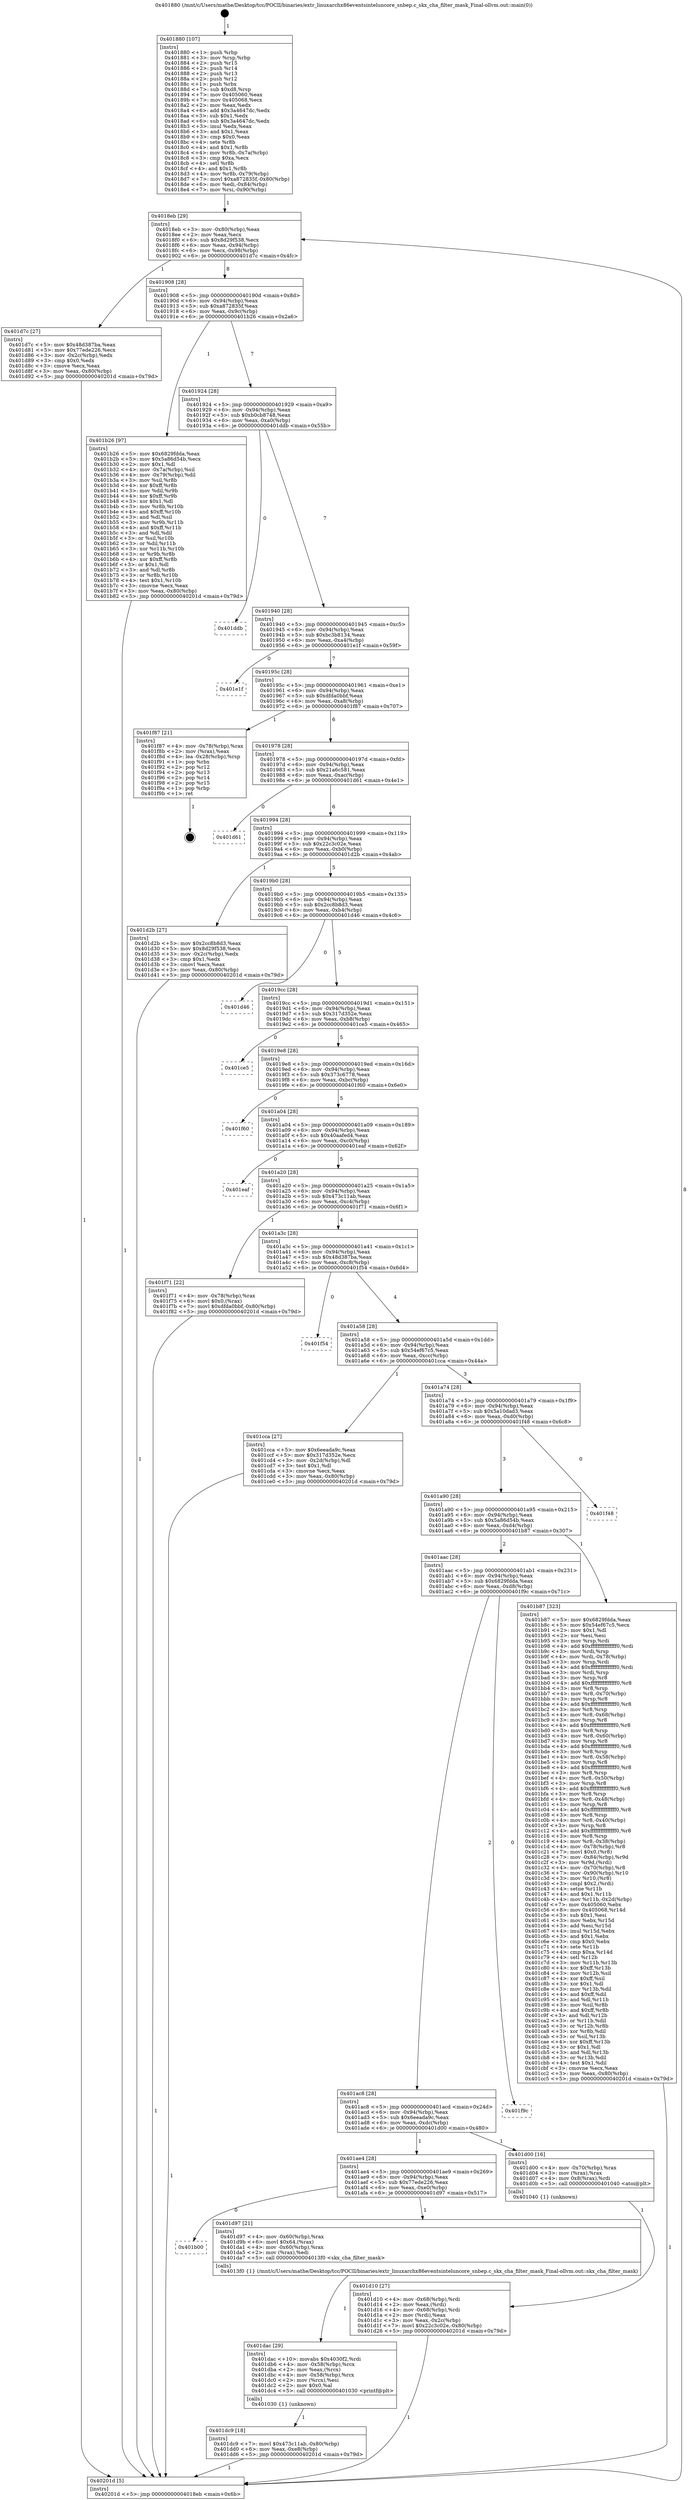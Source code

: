 digraph "0x401880" {
  label = "0x401880 (/mnt/c/Users/mathe/Desktop/tcc/POCII/binaries/extr_linuxarchx86eventsinteluncore_snbep.c_skx_cha_filter_mask_Final-ollvm.out::main(0))"
  labelloc = "t"
  node[shape=record]

  Entry [label="",width=0.3,height=0.3,shape=circle,fillcolor=black,style=filled]
  "0x4018eb" [label="{
     0x4018eb [29]\l
     | [instrs]\l
     &nbsp;&nbsp;0x4018eb \<+3\>: mov -0x80(%rbp),%eax\l
     &nbsp;&nbsp;0x4018ee \<+2\>: mov %eax,%ecx\l
     &nbsp;&nbsp;0x4018f0 \<+6\>: sub $0x8d29f538,%ecx\l
     &nbsp;&nbsp;0x4018f6 \<+6\>: mov %eax,-0x94(%rbp)\l
     &nbsp;&nbsp;0x4018fc \<+6\>: mov %ecx,-0x98(%rbp)\l
     &nbsp;&nbsp;0x401902 \<+6\>: je 0000000000401d7c \<main+0x4fc\>\l
  }"]
  "0x401d7c" [label="{
     0x401d7c [27]\l
     | [instrs]\l
     &nbsp;&nbsp;0x401d7c \<+5\>: mov $0x48d387ba,%eax\l
     &nbsp;&nbsp;0x401d81 \<+5\>: mov $0x77ede226,%ecx\l
     &nbsp;&nbsp;0x401d86 \<+3\>: mov -0x2c(%rbp),%edx\l
     &nbsp;&nbsp;0x401d89 \<+3\>: cmp $0x0,%edx\l
     &nbsp;&nbsp;0x401d8c \<+3\>: cmove %ecx,%eax\l
     &nbsp;&nbsp;0x401d8f \<+3\>: mov %eax,-0x80(%rbp)\l
     &nbsp;&nbsp;0x401d92 \<+5\>: jmp 000000000040201d \<main+0x79d\>\l
  }"]
  "0x401908" [label="{
     0x401908 [28]\l
     | [instrs]\l
     &nbsp;&nbsp;0x401908 \<+5\>: jmp 000000000040190d \<main+0x8d\>\l
     &nbsp;&nbsp;0x40190d \<+6\>: mov -0x94(%rbp),%eax\l
     &nbsp;&nbsp;0x401913 \<+5\>: sub $0xa872835f,%eax\l
     &nbsp;&nbsp;0x401918 \<+6\>: mov %eax,-0x9c(%rbp)\l
     &nbsp;&nbsp;0x40191e \<+6\>: je 0000000000401b26 \<main+0x2a6\>\l
  }"]
  Exit [label="",width=0.3,height=0.3,shape=circle,fillcolor=black,style=filled,peripheries=2]
  "0x401b26" [label="{
     0x401b26 [97]\l
     | [instrs]\l
     &nbsp;&nbsp;0x401b26 \<+5\>: mov $0x6829fdda,%eax\l
     &nbsp;&nbsp;0x401b2b \<+5\>: mov $0x5a86d54b,%ecx\l
     &nbsp;&nbsp;0x401b30 \<+2\>: mov $0x1,%dl\l
     &nbsp;&nbsp;0x401b32 \<+4\>: mov -0x7a(%rbp),%sil\l
     &nbsp;&nbsp;0x401b36 \<+4\>: mov -0x79(%rbp),%dil\l
     &nbsp;&nbsp;0x401b3a \<+3\>: mov %sil,%r8b\l
     &nbsp;&nbsp;0x401b3d \<+4\>: xor $0xff,%r8b\l
     &nbsp;&nbsp;0x401b41 \<+3\>: mov %dil,%r9b\l
     &nbsp;&nbsp;0x401b44 \<+4\>: xor $0xff,%r9b\l
     &nbsp;&nbsp;0x401b48 \<+3\>: xor $0x1,%dl\l
     &nbsp;&nbsp;0x401b4b \<+3\>: mov %r8b,%r10b\l
     &nbsp;&nbsp;0x401b4e \<+4\>: and $0xff,%r10b\l
     &nbsp;&nbsp;0x401b52 \<+3\>: and %dl,%sil\l
     &nbsp;&nbsp;0x401b55 \<+3\>: mov %r9b,%r11b\l
     &nbsp;&nbsp;0x401b58 \<+4\>: and $0xff,%r11b\l
     &nbsp;&nbsp;0x401b5c \<+3\>: and %dl,%dil\l
     &nbsp;&nbsp;0x401b5f \<+3\>: or %sil,%r10b\l
     &nbsp;&nbsp;0x401b62 \<+3\>: or %dil,%r11b\l
     &nbsp;&nbsp;0x401b65 \<+3\>: xor %r11b,%r10b\l
     &nbsp;&nbsp;0x401b68 \<+3\>: or %r9b,%r8b\l
     &nbsp;&nbsp;0x401b6b \<+4\>: xor $0xff,%r8b\l
     &nbsp;&nbsp;0x401b6f \<+3\>: or $0x1,%dl\l
     &nbsp;&nbsp;0x401b72 \<+3\>: and %dl,%r8b\l
     &nbsp;&nbsp;0x401b75 \<+3\>: or %r8b,%r10b\l
     &nbsp;&nbsp;0x401b78 \<+4\>: test $0x1,%r10b\l
     &nbsp;&nbsp;0x401b7c \<+3\>: cmovne %ecx,%eax\l
     &nbsp;&nbsp;0x401b7f \<+3\>: mov %eax,-0x80(%rbp)\l
     &nbsp;&nbsp;0x401b82 \<+5\>: jmp 000000000040201d \<main+0x79d\>\l
  }"]
  "0x401924" [label="{
     0x401924 [28]\l
     | [instrs]\l
     &nbsp;&nbsp;0x401924 \<+5\>: jmp 0000000000401929 \<main+0xa9\>\l
     &nbsp;&nbsp;0x401929 \<+6\>: mov -0x94(%rbp),%eax\l
     &nbsp;&nbsp;0x40192f \<+5\>: sub $0xb0cb8748,%eax\l
     &nbsp;&nbsp;0x401934 \<+6\>: mov %eax,-0xa0(%rbp)\l
     &nbsp;&nbsp;0x40193a \<+6\>: je 0000000000401ddb \<main+0x55b\>\l
  }"]
  "0x40201d" [label="{
     0x40201d [5]\l
     | [instrs]\l
     &nbsp;&nbsp;0x40201d \<+5\>: jmp 00000000004018eb \<main+0x6b\>\l
  }"]
  "0x401880" [label="{
     0x401880 [107]\l
     | [instrs]\l
     &nbsp;&nbsp;0x401880 \<+1\>: push %rbp\l
     &nbsp;&nbsp;0x401881 \<+3\>: mov %rsp,%rbp\l
     &nbsp;&nbsp;0x401884 \<+2\>: push %r15\l
     &nbsp;&nbsp;0x401886 \<+2\>: push %r14\l
     &nbsp;&nbsp;0x401888 \<+2\>: push %r13\l
     &nbsp;&nbsp;0x40188a \<+2\>: push %r12\l
     &nbsp;&nbsp;0x40188c \<+1\>: push %rbx\l
     &nbsp;&nbsp;0x40188d \<+7\>: sub $0xd8,%rsp\l
     &nbsp;&nbsp;0x401894 \<+7\>: mov 0x405060,%eax\l
     &nbsp;&nbsp;0x40189b \<+7\>: mov 0x405068,%ecx\l
     &nbsp;&nbsp;0x4018a2 \<+2\>: mov %eax,%edx\l
     &nbsp;&nbsp;0x4018a4 \<+6\>: add $0x3a4647dc,%edx\l
     &nbsp;&nbsp;0x4018aa \<+3\>: sub $0x1,%edx\l
     &nbsp;&nbsp;0x4018ad \<+6\>: sub $0x3a4647dc,%edx\l
     &nbsp;&nbsp;0x4018b3 \<+3\>: imul %edx,%eax\l
     &nbsp;&nbsp;0x4018b6 \<+3\>: and $0x1,%eax\l
     &nbsp;&nbsp;0x4018b9 \<+3\>: cmp $0x0,%eax\l
     &nbsp;&nbsp;0x4018bc \<+4\>: sete %r8b\l
     &nbsp;&nbsp;0x4018c0 \<+4\>: and $0x1,%r8b\l
     &nbsp;&nbsp;0x4018c4 \<+4\>: mov %r8b,-0x7a(%rbp)\l
     &nbsp;&nbsp;0x4018c8 \<+3\>: cmp $0xa,%ecx\l
     &nbsp;&nbsp;0x4018cb \<+4\>: setl %r8b\l
     &nbsp;&nbsp;0x4018cf \<+4\>: and $0x1,%r8b\l
     &nbsp;&nbsp;0x4018d3 \<+4\>: mov %r8b,-0x79(%rbp)\l
     &nbsp;&nbsp;0x4018d7 \<+7\>: movl $0xa872835f,-0x80(%rbp)\l
     &nbsp;&nbsp;0x4018de \<+6\>: mov %edi,-0x84(%rbp)\l
     &nbsp;&nbsp;0x4018e4 \<+7\>: mov %rsi,-0x90(%rbp)\l
  }"]
  "0x401dc9" [label="{
     0x401dc9 [18]\l
     | [instrs]\l
     &nbsp;&nbsp;0x401dc9 \<+7\>: movl $0x473c11ab,-0x80(%rbp)\l
     &nbsp;&nbsp;0x401dd0 \<+6\>: mov %eax,-0xe8(%rbp)\l
     &nbsp;&nbsp;0x401dd6 \<+5\>: jmp 000000000040201d \<main+0x79d\>\l
  }"]
  "0x401ddb" [label="{
     0x401ddb\l
  }", style=dashed]
  "0x401940" [label="{
     0x401940 [28]\l
     | [instrs]\l
     &nbsp;&nbsp;0x401940 \<+5\>: jmp 0000000000401945 \<main+0xc5\>\l
     &nbsp;&nbsp;0x401945 \<+6\>: mov -0x94(%rbp),%eax\l
     &nbsp;&nbsp;0x40194b \<+5\>: sub $0xbc3b8134,%eax\l
     &nbsp;&nbsp;0x401950 \<+6\>: mov %eax,-0xa4(%rbp)\l
     &nbsp;&nbsp;0x401956 \<+6\>: je 0000000000401e1f \<main+0x59f\>\l
  }"]
  "0x401dac" [label="{
     0x401dac [29]\l
     | [instrs]\l
     &nbsp;&nbsp;0x401dac \<+10\>: movabs $0x4030f2,%rdi\l
     &nbsp;&nbsp;0x401db6 \<+4\>: mov -0x58(%rbp),%rcx\l
     &nbsp;&nbsp;0x401dba \<+2\>: mov %eax,(%rcx)\l
     &nbsp;&nbsp;0x401dbc \<+4\>: mov -0x58(%rbp),%rcx\l
     &nbsp;&nbsp;0x401dc0 \<+2\>: mov (%rcx),%esi\l
     &nbsp;&nbsp;0x401dc2 \<+2\>: mov $0x0,%al\l
     &nbsp;&nbsp;0x401dc4 \<+5\>: call 0000000000401030 \<printf@plt\>\l
     | [calls]\l
     &nbsp;&nbsp;0x401030 \{1\} (unknown)\l
  }"]
  "0x401e1f" [label="{
     0x401e1f\l
  }", style=dashed]
  "0x40195c" [label="{
     0x40195c [28]\l
     | [instrs]\l
     &nbsp;&nbsp;0x40195c \<+5\>: jmp 0000000000401961 \<main+0xe1\>\l
     &nbsp;&nbsp;0x401961 \<+6\>: mov -0x94(%rbp),%eax\l
     &nbsp;&nbsp;0x401967 \<+5\>: sub $0xdfda0bbf,%eax\l
     &nbsp;&nbsp;0x40196c \<+6\>: mov %eax,-0xa8(%rbp)\l
     &nbsp;&nbsp;0x401972 \<+6\>: je 0000000000401f87 \<main+0x707\>\l
  }"]
  "0x401b00" [label="{
     0x401b00\l
  }", style=dashed]
  "0x401f87" [label="{
     0x401f87 [21]\l
     | [instrs]\l
     &nbsp;&nbsp;0x401f87 \<+4\>: mov -0x78(%rbp),%rax\l
     &nbsp;&nbsp;0x401f8b \<+2\>: mov (%rax),%eax\l
     &nbsp;&nbsp;0x401f8d \<+4\>: lea -0x28(%rbp),%rsp\l
     &nbsp;&nbsp;0x401f91 \<+1\>: pop %rbx\l
     &nbsp;&nbsp;0x401f92 \<+2\>: pop %r12\l
     &nbsp;&nbsp;0x401f94 \<+2\>: pop %r13\l
     &nbsp;&nbsp;0x401f96 \<+2\>: pop %r14\l
     &nbsp;&nbsp;0x401f98 \<+2\>: pop %r15\l
     &nbsp;&nbsp;0x401f9a \<+1\>: pop %rbp\l
     &nbsp;&nbsp;0x401f9b \<+1\>: ret\l
  }"]
  "0x401978" [label="{
     0x401978 [28]\l
     | [instrs]\l
     &nbsp;&nbsp;0x401978 \<+5\>: jmp 000000000040197d \<main+0xfd\>\l
     &nbsp;&nbsp;0x40197d \<+6\>: mov -0x94(%rbp),%eax\l
     &nbsp;&nbsp;0x401983 \<+5\>: sub $0x21a6c581,%eax\l
     &nbsp;&nbsp;0x401988 \<+6\>: mov %eax,-0xac(%rbp)\l
     &nbsp;&nbsp;0x40198e \<+6\>: je 0000000000401d61 \<main+0x4e1\>\l
  }"]
  "0x401d97" [label="{
     0x401d97 [21]\l
     | [instrs]\l
     &nbsp;&nbsp;0x401d97 \<+4\>: mov -0x60(%rbp),%rax\l
     &nbsp;&nbsp;0x401d9b \<+6\>: movl $0x64,(%rax)\l
     &nbsp;&nbsp;0x401da1 \<+4\>: mov -0x60(%rbp),%rax\l
     &nbsp;&nbsp;0x401da5 \<+2\>: mov (%rax),%edi\l
     &nbsp;&nbsp;0x401da7 \<+5\>: call 00000000004013f0 \<skx_cha_filter_mask\>\l
     | [calls]\l
     &nbsp;&nbsp;0x4013f0 \{1\} (/mnt/c/Users/mathe/Desktop/tcc/POCII/binaries/extr_linuxarchx86eventsinteluncore_snbep.c_skx_cha_filter_mask_Final-ollvm.out::skx_cha_filter_mask)\l
  }"]
  "0x401d61" [label="{
     0x401d61\l
  }", style=dashed]
  "0x401994" [label="{
     0x401994 [28]\l
     | [instrs]\l
     &nbsp;&nbsp;0x401994 \<+5\>: jmp 0000000000401999 \<main+0x119\>\l
     &nbsp;&nbsp;0x401999 \<+6\>: mov -0x94(%rbp),%eax\l
     &nbsp;&nbsp;0x40199f \<+5\>: sub $0x22c3c02e,%eax\l
     &nbsp;&nbsp;0x4019a4 \<+6\>: mov %eax,-0xb0(%rbp)\l
     &nbsp;&nbsp;0x4019aa \<+6\>: je 0000000000401d2b \<main+0x4ab\>\l
  }"]
  "0x401d10" [label="{
     0x401d10 [27]\l
     | [instrs]\l
     &nbsp;&nbsp;0x401d10 \<+4\>: mov -0x68(%rbp),%rdi\l
     &nbsp;&nbsp;0x401d14 \<+2\>: mov %eax,(%rdi)\l
     &nbsp;&nbsp;0x401d16 \<+4\>: mov -0x68(%rbp),%rdi\l
     &nbsp;&nbsp;0x401d1a \<+2\>: mov (%rdi),%eax\l
     &nbsp;&nbsp;0x401d1c \<+3\>: mov %eax,-0x2c(%rbp)\l
     &nbsp;&nbsp;0x401d1f \<+7\>: movl $0x22c3c02e,-0x80(%rbp)\l
     &nbsp;&nbsp;0x401d26 \<+5\>: jmp 000000000040201d \<main+0x79d\>\l
  }"]
  "0x401d2b" [label="{
     0x401d2b [27]\l
     | [instrs]\l
     &nbsp;&nbsp;0x401d2b \<+5\>: mov $0x2cc8b8d3,%eax\l
     &nbsp;&nbsp;0x401d30 \<+5\>: mov $0x8d29f538,%ecx\l
     &nbsp;&nbsp;0x401d35 \<+3\>: mov -0x2c(%rbp),%edx\l
     &nbsp;&nbsp;0x401d38 \<+3\>: cmp $0x1,%edx\l
     &nbsp;&nbsp;0x401d3b \<+3\>: cmovl %ecx,%eax\l
     &nbsp;&nbsp;0x401d3e \<+3\>: mov %eax,-0x80(%rbp)\l
     &nbsp;&nbsp;0x401d41 \<+5\>: jmp 000000000040201d \<main+0x79d\>\l
  }"]
  "0x4019b0" [label="{
     0x4019b0 [28]\l
     | [instrs]\l
     &nbsp;&nbsp;0x4019b0 \<+5\>: jmp 00000000004019b5 \<main+0x135\>\l
     &nbsp;&nbsp;0x4019b5 \<+6\>: mov -0x94(%rbp),%eax\l
     &nbsp;&nbsp;0x4019bb \<+5\>: sub $0x2cc8b8d3,%eax\l
     &nbsp;&nbsp;0x4019c0 \<+6\>: mov %eax,-0xb4(%rbp)\l
     &nbsp;&nbsp;0x4019c6 \<+6\>: je 0000000000401d46 \<main+0x4c6\>\l
  }"]
  "0x401ae4" [label="{
     0x401ae4 [28]\l
     | [instrs]\l
     &nbsp;&nbsp;0x401ae4 \<+5\>: jmp 0000000000401ae9 \<main+0x269\>\l
     &nbsp;&nbsp;0x401ae9 \<+6\>: mov -0x94(%rbp),%eax\l
     &nbsp;&nbsp;0x401aef \<+5\>: sub $0x77ede226,%eax\l
     &nbsp;&nbsp;0x401af4 \<+6\>: mov %eax,-0xe0(%rbp)\l
     &nbsp;&nbsp;0x401afa \<+6\>: je 0000000000401d97 \<main+0x517\>\l
  }"]
  "0x401d46" [label="{
     0x401d46\l
  }", style=dashed]
  "0x4019cc" [label="{
     0x4019cc [28]\l
     | [instrs]\l
     &nbsp;&nbsp;0x4019cc \<+5\>: jmp 00000000004019d1 \<main+0x151\>\l
     &nbsp;&nbsp;0x4019d1 \<+6\>: mov -0x94(%rbp),%eax\l
     &nbsp;&nbsp;0x4019d7 \<+5\>: sub $0x317d352e,%eax\l
     &nbsp;&nbsp;0x4019dc \<+6\>: mov %eax,-0xb8(%rbp)\l
     &nbsp;&nbsp;0x4019e2 \<+6\>: je 0000000000401ce5 \<main+0x465\>\l
  }"]
  "0x401d00" [label="{
     0x401d00 [16]\l
     | [instrs]\l
     &nbsp;&nbsp;0x401d00 \<+4\>: mov -0x70(%rbp),%rax\l
     &nbsp;&nbsp;0x401d04 \<+3\>: mov (%rax),%rax\l
     &nbsp;&nbsp;0x401d07 \<+4\>: mov 0x8(%rax),%rdi\l
     &nbsp;&nbsp;0x401d0b \<+5\>: call 0000000000401040 \<atoi@plt\>\l
     | [calls]\l
     &nbsp;&nbsp;0x401040 \{1\} (unknown)\l
  }"]
  "0x401ce5" [label="{
     0x401ce5\l
  }", style=dashed]
  "0x4019e8" [label="{
     0x4019e8 [28]\l
     | [instrs]\l
     &nbsp;&nbsp;0x4019e8 \<+5\>: jmp 00000000004019ed \<main+0x16d\>\l
     &nbsp;&nbsp;0x4019ed \<+6\>: mov -0x94(%rbp),%eax\l
     &nbsp;&nbsp;0x4019f3 \<+5\>: sub $0x373c6778,%eax\l
     &nbsp;&nbsp;0x4019f8 \<+6\>: mov %eax,-0xbc(%rbp)\l
     &nbsp;&nbsp;0x4019fe \<+6\>: je 0000000000401f60 \<main+0x6e0\>\l
  }"]
  "0x401ac8" [label="{
     0x401ac8 [28]\l
     | [instrs]\l
     &nbsp;&nbsp;0x401ac8 \<+5\>: jmp 0000000000401acd \<main+0x24d\>\l
     &nbsp;&nbsp;0x401acd \<+6\>: mov -0x94(%rbp),%eax\l
     &nbsp;&nbsp;0x401ad3 \<+5\>: sub $0x6eeada9c,%eax\l
     &nbsp;&nbsp;0x401ad8 \<+6\>: mov %eax,-0xdc(%rbp)\l
     &nbsp;&nbsp;0x401ade \<+6\>: je 0000000000401d00 \<main+0x480\>\l
  }"]
  "0x401f60" [label="{
     0x401f60\l
  }", style=dashed]
  "0x401a04" [label="{
     0x401a04 [28]\l
     | [instrs]\l
     &nbsp;&nbsp;0x401a04 \<+5\>: jmp 0000000000401a09 \<main+0x189\>\l
     &nbsp;&nbsp;0x401a09 \<+6\>: mov -0x94(%rbp),%eax\l
     &nbsp;&nbsp;0x401a0f \<+5\>: sub $0x40aafed4,%eax\l
     &nbsp;&nbsp;0x401a14 \<+6\>: mov %eax,-0xc0(%rbp)\l
     &nbsp;&nbsp;0x401a1a \<+6\>: je 0000000000401eaf \<main+0x62f\>\l
  }"]
  "0x401f9c" [label="{
     0x401f9c\l
  }", style=dashed]
  "0x401eaf" [label="{
     0x401eaf\l
  }", style=dashed]
  "0x401a20" [label="{
     0x401a20 [28]\l
     | [instrs]\l
     &nbsp;&nbsp;0x401a20 \<+5\>: jmp 0000000000401a25 \<main+0x1a5\>\l
     &nbsp;&nbsp;0x401a25 \<+6\>: mov -0x94(%rbp),%eax\l
     &nbsp;&nbsp;0x401a2b \<+5\>: sub $0x473c11ab,%eax\l
     &nbsp;&nbsp;0x401a30 \<+6\>: mov %eax,-0xc4(%rbp)\l
     &nbsp;&nbsp;0x401a36 \<+6\>: je 0000000000401f71 \<main+0x6f1\>\l
  }"]
  "0x401aac" [label="{
     0x401aac [28]\l
     | [instrs]\l
     &nbsp;&nbsp;0x401aac \<+5\>: jmp 0000000000401ab1 \<main+0x231\>\l
     &nbsp;&nbsp;0x401ab1 \<+6\>: mov -0x94(%rbp),%eax\l
     &nbsp;&nbsp;0x401ab7 \<+5\>: sub $0x6829fdda,%eax\l
     &nbsp;&nbsp;0x401abc \<+6\>: mov %eax,-0xd8(%rbp)\l
     &nbsp;&nbsp;0x401ac2 \<+6\>: je 0000000000401f9c \<main+0x71c\>\l
  }"]
  "0x401f71" [label="{
     0x401f71 [22]\l
     | [instrs]\l
     &nbsp;&nbsp;0x401f71 \<+4\>: mov -0x78(%rbp),%rax\l
     &nbsp;&nbsp;0x401f75 \<+6\>: movl $0x0,(%rax)\l
     &nbsp;&nbsp;0x401f7b \<+7\>: movl $0xdfda0bbf,-0x80(%rbp)\l
     &nbsp;&nbsp;0x401f82 \<+5\>: jmp 000000000040201d \<main+0x79d\>\l
  }"]
  "0x401a3c" [label="{
     0x401a3c [28]\l
     | [instrs]\l
     &nbsp;&nbsp;0x401a3c \<+5\>: jmp 0000000000401a41 \<main+0x1c1\>\l
     &nbsp;&nbsp;0x401a41 \<+6\>: mov -0x94(%rbp),%eax\l
     &nbsp;&nbsp;0x401a47 \<+5\>: sub $0x48d387ba,%eax\l
     &nbsp;&nbsp;0x401a4c \<+6\>: mov %eax,-0xc8(%rbp)\l
     &nbsp;&nbsp;0x401a52 \<+6\>: je 0000000000401f54 \<main+0x6d4\>\l
  }"]
  "0x401b87" [label="{
     0x401b87 [323]\l
     | [instrs]\l
     &nbsp;&nbsp;0x401b87 \<+5\>: mov $0x6829fdda,%eax\l
     &nbsp;&nbsp;0x401b8c \<+5\>: mov $0x54ef67c5,%ecx\l
     &nbsp;&nbsp;0x401b91 \<+2\>: mov $0x1,%dl\l
     &nbsp;&nbsp;0x401b93 \<+2\>: xor %esi,%esi\l
     &nbsp;&nbsp;0x401b95 \<+3\>: mov %rsp,%rdi\l
     &nbsp;&nbsp;0x401b98 \<+4\>: add $0xfffffffffffffff0,%rdi\l
     &nbsp;&nbsp;0x401b9c \<+3\>: mov %rdi,%rsp\l
     &nbsp;&nbsp;0x401b9f \<+4\>: mov %rdi,-0x78(%rbp)\l
     &nbsp;&nbsp;0x401ba3 \<+3\>: mov %rsp,%rdi\l
     &nbsp;&nbsp;0x401ba6 \<+4\>: add $0xfffffffffffffff0,%rdi\l
     &nbsp;&nbsp;0x401baa \<+3\>: mov %rdi,%rsp\l
     &nbsp;&nbsp;0x401bad \<+3\>: mov %rsp,%r8\l
     &nbsp;&nbsp;0x401bb0 \<+4\>: add $0xfffffffffffffff0,%r8\l
     &nbsp;&nbsp;0x401bb4 \<+3\>: mov %r8,%rsp\l
     &nbsp;&nbsp;0x401bb7 \<+4\>: mov %r8,-0x70(%rbp)\l
     &nbsp;&nbsp;0x401bbb \<+3\>: mov %rsp,%r8\l
     &nbsp;&nbsp;0x401bbe \<+4\>: add $0xfffffffffffffff0,%r8\l
     &nbsp;&nbsp;0x401bc2 \<+3\>: mov %r8,%rsp\l
     &nbsp;&nbsp;0x401bc5 \<+4\>: mov %r8,-0x68(%rbp)\l
     &nbsp;&nbsp;0x401bc9 \<+3\>: mov %rsp,%r8\l
     &nbsp;&nbsp;0x401bcc \<+4\>: add $0xfffffffffffffff0,%r8\l
     &nbsp;&nbsp;0x401bd0 \<+3\>: mov %r8,%rsp\l
     &nbsp;&nbsp;0x401bd3 \<+4\>: mov %r8,-0x60(%rbp)\l
     &nbsp;&nbsp;0x401bd7 \<+3\>: mov %rsp,%r8\l
     &nbsp;&nbsp;0x401bda \<+4\>: add $0xfffffffffffffff0,%r8\l
     &nbsp;&nbsp;0x401bde \<+3\>: mov %r8,%rsp\l
     &nbsp;&nbsp;0x401be1 \<+4\>: mov %r8,-0x58(%rbp)\l
     &nbsp;&nbsp;0x401be5 \<+3\>: mov %rsp,%r8\l
     &nbsp;&nbsp;0x401be8 \<+4\>: add $0xfffffffffffffff0,%r8\l
     &nbsp;&nbsp;0x401bec \<+3\>: mov %r8,%rsp\l
     &nbsp;&nbsp;0x401bef \<+4\>: mov %r8,-0x50(%rbp)\l
     &nbsp;&nbsp;0x401bf3 \<+3\>: mov %rsp,%r8\l
     &nbsp;&nbsp;0x401bf6 \<+4\>: add $0xfffffffffffffff0,%r8\l
     &nbsp;&nbsp;0x401bfa \<+3\>: mov %r8,%rsp\l
     &nbsp;&nbsp;0x401bfd \<+4\>: mov %r8,-0x48(%rbp)\l
     &nbsp;&nbsp;0x401c01 \<+3\>: mov %rsp,%r8\l
     &nbsp;&nbsp;0x401c04 \<+4\>: add $0xfffffffffffffff0,%r8\l
     &nbsp;&nbsp;0x401c08 \<+3\>: mov %r8,%rsp\l
     &nbsp;&nbsp;0x401c0b \<+4\>: mov %r8,-0x40(%rbp)\l
     &nbsp;&nbsp;0x401c0f \<+3\>: mov %rsp,%r8\l
     &nbsp;&nbsp;0x401c12 \<+4\>: add $0xfffffffffffffff0,%r8\l
     &nbsp;&nbsp;0x401c16 \<+3\>: mov %r8,%rsp\l
     &nbsp;&nbsp;0x401c19 \<+4\>: mov %r8,-0x38(%rbp)\l
     &nbsp;&nbsp;0x401c1d \<+4\>: mov -0x78(%rbp),%r8\l
     &nbsp;&nbsp;0x401c21 \<+7\>: movl $0x0,(%r8)\l
     &nbsp;&nbsp;0x401c28 \<+7\>: mov -0x84(%rbp),%r9d\l
     &nbsp;&nbsp;0x401c2f \<+3\>: mov %r9d,(%rdi)\l
     &nbsp;&nbsp;0x401c32 \<+4\>: mov -0x70(%rbp),%r8\l
     &nbsp;&nbsp;0x401c36 \<+7\>: mov -0x90(%rbp),%r10\l
     &nbsp;&nbsp;0x401c3d \<+3\>: mov %r10,(%r8)\l
     &nbsp;&nbsp;0x401c40 \<+3\>: cmpl $0x2,(%rdi)\l
     &nbsp;&nbsp;0x401c43 \<+4\>: setne %r11b\l
     &nbsp;&nbsp;0x401c47 \<+4\>: and $0x1,%r11b\l
     &nbsp;&nbsp;0x401c4b \<+4\>: mov %r11b,-0x2d(%rbp)\l
     &nbsp;&nbsp;0x401c4f \<+7\>: mov 0x405060,%ebx\l
     &nbsp;&nbsp;0x401c56 \<+8\>: mov 0x405068,%r14d\l
     &nbsp;&nbsp;0x401c5e \<+3\>: sub $0x1,%esi\l
     &nbsp;&nbsp;0x401c61 \<+3\>: mov %ebx,%r15d\l
     &nbsp;&nbsp;0x401c64 \<+3\>: add %esi,%r15d\l
     &nbsp;&nbsp;0x401c67 \<+4\>: imul %r15d,%ebx\l
     &nbsp;&nbsp;0x401c6b \<+3\>: and $0x1,%ebx\l
     &nbsp;&nbsp;0x401c6e \<+3\>: cmp $0x0,%ebx\l
     &nbsp;&nbsp;0x401c71 \<+4\>: sete %r11b\l
     &nbsp;&nbsp;0x401c75 \<+4\>: cmp $0xa,%r14d\l
     &nbsp;&nbsp;0x401c79 \<+4\>: setl %r12b\l
     &nbsp;&nbsp;0x401c7d \<+3\>: mov %r11b,%r13b\l
     &nbsp;&nbsp;0x401c80 \<+4\>: xor $0xff,%r13b\l
     &nbsp;&nbsp;0x401c84 \<+3\>: mov %r12b,%sil\l
     &nbsp;&nbsp;0x401c87 \<+4\>: xor $0xff,%sil\l
     &nbsp;&nbsp;0x401c8b \<+3\>: xor $0x1,%dl\l
     &nbsp;&nbsp;0x401c8e \<+3\>: mov %r13b,%dil\l
     &nbsp;&nbsp;0x401c91 \<+4\>: and $0xff,%dil\l
     &nbsp;&nbsp;0x401c95 \<+3\>: and %dl,%r11b\l
     &nbsp;&nbsp;0x401c98 \<+3\>: mov %sil,%r8b\l
     &nbsp;&nbsp;0x401c9b \<+4\>: and $0xff,%r8b\l
     &nbsp;&nbsp;0x401c9f \<+3\>: and %dl,%r12b\l
     &nbsp;&nbsp;0x401ca2 \<+3\>: or %r11b,%dil\l
     &nbsp;&nbsp;0x401ca5 \<+3\>: or %r12b,%r8b\l
     &nbsp;&nbsp;0x401ca8 \<+3\>: xor %r8b,%dil\l
     &nbsp;&nbsp;0x401cab \<+3\>: or %sil,%r13b\l
     &nbsp;&nbsp;0x401cae \<+4\>: xor $0xff,%r13b\l
     &nbsp;&nbsp;0x401cb2 \<+3\>: or $0x1,%dl\l
     &nbsp;&nbsp;0x401cb5 \<+3\>: and %dl,%r13b\l
     &nbsp;&nbsp;0x401cb8 \<+3\>: or %r13b,%dil\l
     &nbsp;&nbsp;0x401cbb \<+4\>: test $0x1,%dil\l
     &nbsp;&nbsp;0x401cbf \<+3\>: cmovne %ecx,%eax\l
     &nbsp;&nbsp;0x401cc2 \<+3\>: mov %eax,-0x80(%rbp)\l
     &nbsp;&nbsp;0x401cc5 \<+5\>: jmp 000000000040201d \<main+0x79d\>\l
  }"]
  "0x401f54" [label="{
     0x401f54\l
  }", style=dashed]
  "0x401a58" [label="{
     0x401a58 [28]\l
     | [instrs]\l
     &nbsp;&nbsp;0x401a58 \<+5\>: jmp 0000000000401a5d \<main+0x1dd\>\l
     &nbsp;&nbsp;0x401a5d \<+6\>: mov -0x94(%rbp),%eax\l
     &nbsp;&nbsp;0x401a63 \<+5\>: sub $0x54ef67c5,%eax\l
     &nbsp;&nbsp;0x401a68 \<+6\>: mov %eax,-0xcc(%rbp)\l
     &nbsp;&nbsp;0x401a6e \<+6\>: je 0000000000401cca \<main+0x44a\>\l
  }"]
  "0x401a90" [label="{
     0x401a90 [28]\l
     | [instrs]\l
     &nbsp;&nbsp;0x401a90 \<+5\>: jmp 0000000000401a95 \<main+0x215\>\l
     &nbsp;&nbsp;0x401a95 \<+6\>: mov -0x94(%rbp),%eax\l
     &nbsp;&nbsp;0x401a9b \<+5\>: sub $0x5a86d54b,%eax\l
     &nbsp;&nbsp;0x401aa0 \<+6\>: mov %eax,-0xd4(%rbp)\l
     &nbsp;&nbsp;0x401aa6 \<+6\>: je 0000000000401b87 \<main+0x307\>\l
  }"]
  "0x401cca" [label="{
     0x401cca [27]\l
     | [instrs]\l
     &nbsp;&nbsp;0x401cca \<+5\>: mov $0x6eeada9c,%eax\l
     &nbsp;&nbsp;0x401ccf \<+5\>: mov $0x317d352e,%ecx\l
     &nbsp;&nbsp;0x401cd4 \<+3\>: mov -0x2d(%rbp),%dl\l
     &nbsp;&nbsp;0x401cd7 \<+3\>: test $0x1,%dl\l
     &nbsp;&nbsp;0x401cda \<+3\>: cmovne %ecx,%eax\l
     &nbsp;&nbsp;0x401cdd \<+3\>: mov %eax,-0x80(%rbp)\l
     &nbsp;&nbsp;0x401ce0 \<+5\>: jmp 000000000040201d \<main+0x79d\>\l
  }"]
  "0x401a74" [label="{
     0x401a74 [28]\l
     | [instrs]\l
     &nbsp;&nbsp;0x401a74 \<+5\>: jmp 0000000000401a79 \<main+0x1f9\>\l
     &nbsp;&nbsp;0x401a79 \<+6\>: mov -0x94(%rbp),%eax\l
     &nbsp;&nbsp;0x401a7f \<+5\>: sub $0x5a10dad3,%eax\l
     &nbsp;&nbsp;0x401a84 \<+6\>: mov %eax,-0xd0(%rbp)\l
     &nbsp;&nbsp;0x401a8a \<+6\>: je 0000000000401f48 \<main+0x6c8\>\l
  }"]
  "0x401f48" [label="{
     0x401f48\l
  }", style=dashed]
  Entry -> "0x401880" [label=" 1"]
  "0x4018eb" -> "0x401d7c" [label=" 1"]
  "0x4018eb" -> "0x401908" [label=" 8"]
  "0x401f87" -> Exit [label=" 1"]
  "0x401908" -> "0x401b26" [label=" 1"]
  "0x401908" -> "0x401924" [label=" 7"]
  "0x401b26" -> "0x40201d" [label=" 1"]
  "0x401880" -> "0x4018eb" [label=" 1"]
  "0x40201d" -> "0x4018eb" [label=" 8"]
  "0x401f71" -> "0x40201d" [label=" 1"]
  "0x401924" -> "0x401ddb" [label=" 0"]
  "0x401924" -> "0x401940" [label=" 7"]
  "0x401dc9" -> "0x40201d" [label=" 1"]
  "0x401940" -> "0x401e1f" [label=" 0"]
  "0x401940" -> "0x40195c" [label=" 7"]
  "0x401dac" -> "0x401dc9" [label=" 1"]
  "0x40195c" -> "0x401f87" [label=" 1"]
  "0x40195c" -> "0x401978" [label=" 6"]
  "0x401d97" -> "0x401dac" [label=" 1"]
  "0x401978" -> "0x401d61" [label=" 0"]
  "0x401978" -> "0x401994" [label=" 6"]
  "0x401ae4" -> "0x401b00" [label=" 0"]
  "0x401994" -> "0x401d2b" [label=" 1"]
  "0x401994" -> "0x4019b0" [label=" 5"]
  "0x401ae4" -> "0x401d97" [label=" 1"]
  "0x4019b0" -> "0x401d46" [label=" 0"]
  "0x4019b0" -> "0x4019cc" [label=" 5"]
  "0x401d7c" -> "0x40201d" [label=" 1"]
  "0x4019cc" -> "0x401ce5" [label=" 0"]
  "0x4019cc" -> "0x4019e8" [label=" 5"]
  "0x401d2b" -> "0x40201d" [label=" 1"]
  "0x4019e8" -> "0x401f60" [label=" 0"]
  "0x4019e8" -> "0x401a04" [label=" 5"]
  "0x401d00" -> "0x401d10" [label=" 1"]
  "0x401a04" -> "0x401eaf" [label=" 0"]
  "0x401a04" -> "0x401a20" [label=" 5"]
  "0x401ac8" -> "0x401ae4" [label=" 1"]
  "0x401a20" -> "0x401f71" [label=" 1"]
  "0x401a20" -> "0x401a3c" [label=" 4"]
  "0x401aac" -> "0x401ac8" [label=" 2"]
  "0x401a3c" -> "0x401f54" [label=" 0"]
  "0x401a3c" -> "0x401a58" [label=" 4"]
  "0x401aac" -> "0x401f9c" [label=" 0"]
  "0x401a58" -> "0x401cca" [label=" 1"]
  "0x401a58" -> "0x401a74" [label=" 3"]
  "0x401cca" -> "0x40201d" [label=" 1"]
  "0x401a74" -> "0x401f48" [label=" 0"]
  "0x401a74" -> "0x401a90" [label=" 3"]
  "0x401ac8" -> "0x401d00" [label=" 1"]
  "0x401a90" -> "0x401b87" [label=" 1"]
  "0x401a90" -> "0x401aac" [label=" 2"]
  "0x401d10" -> "0x40201d" [label=" 1"]
  "0x401b87" -> "0x40201d" [label=" 1"]
}
